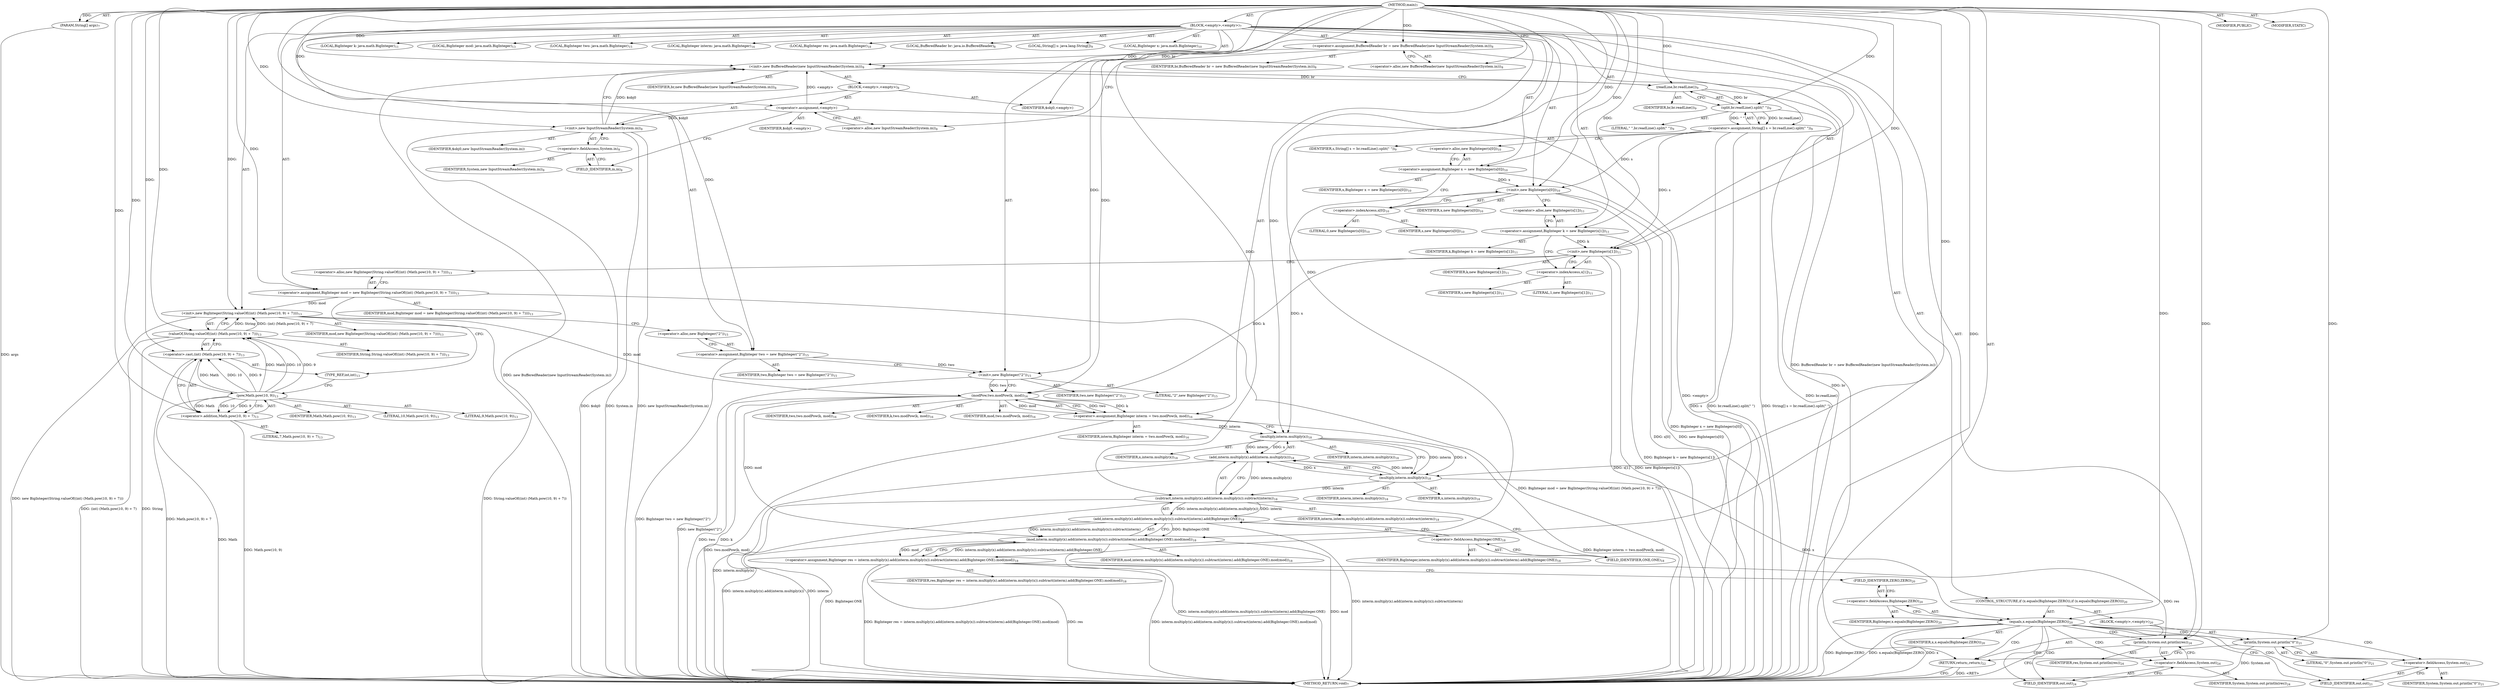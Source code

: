 digraph "main" {  
"27" [label = <(METHOD,main)<SUB>7</SUB>> ]
"28" [label = <(PARAM,String[] args)<SUB>7</SUB>> ]
"29" [label = <(BLOCK,&lt;empty&gt;,&lt;empty&gt;)<SUB>7</SUB>> ]
"4" [label = <(LOCAL,BufferedReader br: java.io.BufferedReader)<SUB>8</SUB>> ]
"30" [label = <(&lt;operator&gt;.assignment,BufferedReader br = new BufferedReader(new InputStreamReader(System.in)))<SUB>8</SUB>> ]
"31" [label = <(IDENTIFIER,br,BufferedReader br = new BufferedReader(new InputStreamReader(System.in)))<SUB>8</SUB>> ]
"32" [label = <(&lt;operator&gt;.alloc,new BufferedReader(new InputStreamReader(System.in)))<SUB>8</SUB>> ]
"33" [label = <(&lt;init&gt;,new BufferedReader(new InputStreamReader(System.in)))<SUB>8</SUB>> ]
"3" [label = <(IDENTIFIER,br,new BufferedReader(new InputStreamReader(System.in)))<SUB>8</SUB>> ]
"34" [label = <(BLOCK,&lt;empty&gt;,&lt;empty&gt;)<SUB>8</SUB>> ]
"35" [label = <(&lt;operator&gt;.assignment,&lt;empty&gt;)> ]
"36" [label = <(IDENTIFIER,$obj0,&lt;empty&gt;)> ]
"37" [label = <(&lt;operator&gt;.alloc,new InputStreamReader(System.in))<SUB>8</SUB>> ]
"38" [label = <(&lt;init&gt;,new InputStreamReader(System.in))<SUB>8</SUB>> ]
"39" [label = <(IDENTIFIER,$obj0,new InputStreamReader(System.in))> ]
"40" [label = <(&lt;operator&gt;.fieldAccess,System.in)<SUB>8</SUB>> ]
"41" [label = <(IDENTIFIER,System,new InputStreamReader(System.in))<SUB>8</SUB>> ]
"42" [label = <(FIELD_IDENTIFIER,in,in)<SUB>8</SUB>> ]
"43" [label = <(IDENTIFIER,$obj0,&lt;empty&gt;)> ]
"44" [label = <(LOCAL,String[] s: java.lang.String[])<SUB>9</SUB>> ]
"45" [label = <(&lt;operator&gt;.assignment,String[] s = br.readLine().split(&quot; &quot;))<SUB>9</SUB>> ]
"46" [label = <(IDENTIFIER,s,String[] s = br.readLine().split(&quot; &quot;))<SUB>9</SUB>> ]
"47" [label = <(split,br.readLine().split(&quot; &quot;))<SUB>9</SUB>> ]
"48" [label = <(readLine,br.readLine())<SUB>9</SUB>> ]
"49" [label = <(IDENTIFIER,br,br.readLine())<SUB>9</SUB>> ]
"50" [label = <(LITERAL,&quot; &quot;,br.readLine().split(&quot; &quot;))<SUB>9</SUB>> ]
"6" [label = <(LOCAL,BigInteger x: java.math.BigInteger)<SUB>10</SUB>> ]
"51" [label = <(&lt;operator&gt;.assignment,BigInteger x = new BigInteger(s[0]))<SUB>10</SUB>> ]
"52" [label = <(IDENTIFIER,x,BigInteger x = new BigInteger(s[0]))<SUB>10</SUB>> ]
"53" [label = <(&lt;operator&gt;.alloc,new BigInteger(s[0]))<SUB>10</SUB>> ]
"54" [label = <(&lt;init&gt;,new BigInteger(s[0]))<SUB>10</SUB>> ]
"5" [label = <(IDENTIFIER,x,new BigInteger(s[0]))<SUB>10</SUB>> ]
"55" [label = <(&lt;operator&gt;.indexAccess,s[0])<SUB>10</SUB>> ]
"56" [label = <(IDENTIFIER,s,new BigInteger(s[0]))<SUB>10</SUB>> ]
"57" [label = <(LITERAL,0,new BigInteger(s[0]))<SUB>10</SUB>> ]
"8" [label = <(LOCAL,BigInteger k: java.math.BigInteger)<SUB>11</SUB>> ]
"58" [label = <(&lt;operator&gt;.assignment,BigInteger k = new BigInteger(s[1]))<SUB>11</SUB>> ]
"59" [label = <(IDENTIFIER,k,BigInteger k = new BigInteger(s[1]))<SUB>11</SUB>> ]
"60" [label = <(&lt;operator&gt;.alloc,new BigInteger(s[1]))<SUB>11</SUB>> ]
"61" [label = <(&lt;init&gt;,new BigInteger(s[1]))<SUB>11</SUB>> ]
"7" [label = <(IDENTIFIER,k,new BigInteger(s[1]))<SUB>11</SUB>> ]
"62" [label = <(&lt;operator&gt;.indexAccess,s[1])<SUB>11</SUB>> ]
"63" [label = <(IDENTIFIER,s,new BigInteger(s[1]))<SUB>11</SUB>> ]
"64" [label = <(LITERAL,1,new BigInteger(s[1]))<SUB>11</SUB>> ]
"10" [label = <(LOCAL,BigInteger mod: java.math.BigInteger)<SUB>13</SUB>> ]
"65" [label = <(&lt;operator&gt;.assignment,BigInteger mod = new BigInteger(String.valueOf((int) (Math.pow(10, 9) + 7))))<SUB>13</SUB>> ]
"66" [label = <(IDENTIFIER,mod,BigInteger mod = new BigInteger(String.valueOf((int) (Math.pow(10, 9) + 7))))<SUB>13</SUB>> ]
"67" [label = <(&lt;operator&gt;.alloc,new BigInteger(String.valueOf((int) (Math.pow(10, 9) + 7))))<SUB>13</SUB>> ]
"68" [label = <(&lt;init&gt;,new BigInteger(String.valueOf((int) (Math.pow(10, 9) + 7))))<SUB>13</SUB>> ]
"9" [label = <(IDENTIFIER,mod,new BigInteger(String.valueOf((int) (Math.pow(10, 9) + 7))))<SUB>13</SUB>> ]
"69" [label = <(valueOf,String.valueOf((int) (Math.pow(10, 9) + 7)))<SUB>13</SUB>> ]
"70" [label = <(IDENTIFIER,String,String.valueOf((int) (Math.pow(10, 9) + 7)))<SUB>13</SUB>> ]
"71" [label = <(&lt;operator&gt;.cast,(int) (Math.pow(10, 9) + 7))<SUB>13</SUB>> ]
"72" [label = <(TYPE_REF,int,int)<SUB>13</SUB>> ]
"73" [label = <(&lt;operator&gt;.addition,Math.pow(10, 9) + 7)<SUB>13</SUB>> ]
"74" [label = <(pow,Math.pow(10, 9))<SUB>13</SUB>> ]
"75" [label = <(IDENTIFIER,Math,Math.pow(10, 9))<SUB>13</SUB>> ]
"76" [label = <(LITERAL,10,Math.pow(10, 9))<SUB>13</SUB>> ]
"77" [label = <(LITERAL,9,Math.pow(10, 9))<SUB>13</SUB>> ]
"78" [label = <(LITERAL,7,Math.pow(10, 9) + 7)<SUB>13</SUB>> ]
"12" [label = <(LOCAL,BigInteger two: java.math.BigInteger)<SUB>15</SUB>> ]
"79" [label = <(&lt;operator&gt;.assignment,BigInteger two = new BigInteger(&quot;2&quot;))<SUB>15</SUB>> ]
"80" [label = <(IDENTIFIER,two,BigInteger two = new BigInteger(&quot;2&quot;))<SUB>15</SUB>> ]
"81" [label = <(&lt;operator&gt;.alloc,new BigInteger(&quot;2&quot;))<SUB>15</SUB>> ]
"82" [label = <(&lt;init&gt;,new BigInteger(&quot;2&quot;))<SUB>15</SUB>> ]
"11" [label = <(IDENTIFIER,two,new BigInteger(&quot;2&quot;))<SUB>15</SUB>> ]
"83" [label = <(LITERAL,&quot;2&quot;,new BigInteger(&quot;2&quot;))<SUB>15</SUB>> ]
"84" [label = <(LOCAL,BigInteger interm: java.math.BigInteger)<SUB>16</SUB>> ]
"85" [label = <(&lt;operator&gt;.assignment,BigInteger interm = two.modPow(k, mod))<SUB>16</SUB>> ]
"86" [label = <(IDENTIFIER,interm,BigInteger interm = two.modPow(k, mod))<SUB>16</SUB>> ]
"87" [label = <(modPow,two.modPow(k, mod))<SUB>16</SUB>> ]
"88" [label = <(IDENTIFIER,two,two.modPow(k, mod))<SUB>16</SUB>> ]
"89" [label = <(IDENTIFIER,k,two.modPow(k, mod))<SUB>16</SUB>> ]
"90" [label = <(IDENTIFIER,mod,two.modPow(k, mod))<SUB>16</SUB>> ]
"91" [label = <(LOCAL,BigInteger res: java.math.BigInteger)<SUB>18</SUB>> ]
"92" [label = <(&lt;operator&gt;.assignment,BigInteger res = interm.multiply(x).add(interm.multiply(x)).subtract(interm).add(BigInteger.ONE).mod(mod))<SUB>18</SUB>> ]
"93" [label = <(IDENTIFIER,res,BigInteger res = interm.multiply(x).add(interm.multiply(x)).subtract(interm).add(BigInteger.ONE).mod(mod))<SUB>18</SUB>> ]
"94" [label = <(mod,interm.multiply(x).add(interm.multiply(x)).subtract(interm).add(BigInteger.ONE).mod(mod))<SUB>18</SUB>> ]
"95" [label = <(add,interm.multiply(x).add(interm.multiply(x)).subtract(interm).add(BigInteger.ONE))<SUB>18</SUB>> ]
"96" [label = <(subtract,interm.multiply(x).add(interm.multiply(x)).subtract(interm))<SUB>18</SUB>> ]
"97" [label = <(add,interm.multiply(x).add(interm.multiply(x)))<SUB>18</SUB>> ]
"98" [label = <(multiply,interm.multiply(x))<SUB>18</SUB>> ]
"99" [label = <(IDENTIFIER,interm,interm.multiply(x))<SUB>18</SUB>> ]
"100" [label = <(IDENTIFIER,x,interm.multiply(x))<SUB>18</SUB>> ]
"101" [label = <(multiply,interm.multiply(x))<SUB>18</SUB>> ]
"102" [label = <(IDENTIFIER,interm,interm.multiply(x))<SUB>18</SUB>> ]
"103" [label = <(IDENTIFIER,x,interm.multiply(x))<SUB>18</SUB>> ]
"104" [label = <(IDENTIFIER,interm,interm.multiply(x).add(interm.multiply(x)).subtract(interm))<SUB>18</SUB>> ]
"105" [label = <(&lt;operator&gt;.fieldAccess,BigInteger.ONE)<SUB>18</SUB>> ]
"106" [label = <(IDENTIFIER,BigInteger,interm.multiply(x).add(interm.multiply(x)).subtract(interm).add(BigInteger.ONE))<SUB>18</SUB>> ]
"107" [label = <(FIELD_IDENTIFIER,ONE,ONE)<SUB>18</SUB>> ]
"108" [label = <(IDENTIFIER,mod,interm.multiply(x).add(interm.multiply(x)).subtract(interm).add(BigInteger.ONE).mod(mod))<SUB>18</SUB>> ]
"109" [label = <(CONTROL_STRUCTURE,if (x.equals(BigInteger.ZERO)),if (x.equals(BigInteger.ZERO)))<SUB>20</SUB>> ]
"110" [label = <(equals,x.equals(BigInteger.ZERO))<SUB>20</SUB>> ]
"111" [label = <(IDENTIFIER,x,x.equals(BigInteger.ZERO))<SUB>20</SUB>> ]
"112" [label = <(&lt;operator&gt;.fieldAccess,BigInteger.ZERO)<SUB>20</SUB>> ]
"113" [label = <(IDENTIFIER,BigInteger,x.equals(BigInteger.ZERO))<SUB>20</SUB>> ]
"114" [label = <(FIELD_IDENTIFIER,ZERO,ZERO)<SUB>20</SUB>> ]
"115" [label = <(BLOCK,&lt;empty&gt;,&lt;empty&gt;)<SUB>20</SUB>> ]
"116" [label = <(println,System.out.println(&quot;0&quot;))<SUB>21</SUB>> ]
"117" [label = <(&lt;operator&gt;.fieldAccess,System.out)<SUB>21</SUB>> ]
"118" [label = <(IDENTIFIER,System,System.out.println(&quot;0&quot;))<SUB>21</SUB>> ]
"119" [label = <(FIELD_IDENTIFIER,out,out)<SUB>21</SUB>> ]
"120" [label = <(LITERAL,&quot;0&quot;,System.out.println(&quot;0&quot;))<SUB>21</SUB>> ]
"121" [label = <(RETURN,return;,return;)<SUB>22</SUB>> ]
"122" [label = <(println,System.out.println(res))<SUB>24</SUB>> ]
"123" [label = <(&lt;operator&gt;.fieldAccess,System.out)<SUB>24</SUB>> ]
"124" [label = <(IDENTIFIER,System,System.out.println(res))<SUB>24</SUB>> ]
"125" [label = <(FIELD_IDENTIFIER,out,out)<SUB>24</SUB>> ]
"126" [label = <(IDENTIFIER,res,System.out.println(res))<SUB>24</SUB>> ]
"127" [label = <(MODIFIER,PUBLIC)> ]
"128" [label = <(MODIFIER,STATIC)> ]
"129" [label = <(METHOD_RETURN,void)<SUB>7</SUB>> ]
  "27" -> "28"  [ label = "AST: "] 
  "27" -> "29"  [ label = "AST: "] 
  "27" -> "127"  [ label = "AST: "] 
  "27" -> "128"  [ label = "AST: "] 
  "27" -> "129"  [ label = "AST: "] 
  "29" -> "4"  [ label = "AST: "] 
  "29" -> "30"  [ label = "AST: "] 
  "29" -> "33"  [ label = "AST: "] 
  "29" -> "44"  [ label = "AST: "] 
  "29" -> "45"  [ label = "AST: "] 
  "29" -> "6"  [ label = "AST: "] 
  "29" -> "51"  [ label = "AST: "] 
  "29" -> "54"  [ label = "AST: "] 
  "29" -> "8"  [ label = "AST: "] 
  "29" -> "58"  [ label = "AST: "] 
  "29" -> "61"  [ label = "AST: "] 
  "29" -> "10"  [ label = "AST: "] 
  "29" -> "65"  [ label = "AST: "] 
  "29" -> "68"  [ label = "AST: "] 
  "29" -> "12"  [ label = "AST: "] 
  "29" -> "79"  [ label = "AST: "] 
  "29" -> "82"  [ label = "AST: "] 
  "29" -> "84"  [ label = "AST: "] 
  "29" -> "85"  [ label = "AST: "] 
  "29" -> "91"  [ label = "AST: "] 
  "29" -> "92"  [ label = "AST: "] 
  "29" -> "109"  [ label = "AST: "] 
  "29" -> "122"  [ label = "AST: "] 
  "30" -> "31"  [ label = "AST: "] 
  "30" -> "32"  [ label = "AST: "] 
  "33" -> "3"  [ label = "AST: "] 
  "33" -> "34"  [ label = "AST: "] 
  "34" -> "35"  [ label = "AST: "] 
  "34" -> "38"  [ label = "AST: "] 
  "34" -> "43"  [ label = "AST: "] 
  "35" -> "36"  [ label = "AST: "] 
  "35" -> "37"  [ label = "AST: "] 
  "38" -> "39"  [ label = "AST: "] 
  "38" -> "40"  [ label = "AST: "] 
  "40" -> "41"  [ label = "AST: "] 
  "40" -> "42"  [ label = "AST: "] 
  "45" -> "46"  [ label = "AST: "] 
  "45" -> "47"  [ label = "AST: "] 
  "47" -> "48"  [ label = "AST: "] 
  "47" -> "50"  [ label = "AST: "] 
  "48" -> "49"  [ label = "AST: "] 
  "51" -> "52"  [ label = "AST: "] 
  "51" -> "53"  [ label = "AST: "] 
  "54" -> "5"  [ label = "AST: "] 
  "54" -> "55"  [ label = "AST: "] 
  "55" -> "56"  [ label = "AST: "] 
  "55" -> "57"  [ label = "AST: "] 
  "58" -> "59"  [ label = "AST: "] 
  "58" -> "60"  [ label = "AST: "] 
  "61" -> "7"  [ label = "AST: "] 
  "61" -> "62"  [ label = "AST: "] 
  "62" -> "63"  [ label = "AST: "] 
  "62" -> "64"  [ label = "AST: "] 
  "65" -> "66"  [ label = "AST: "] 
  "65" -> "67"  [ label = "AST: "] 
  "68" -> "9"  [ label = "AST: "] 
  "68" -> "69"  [ label = "AST: "] 
  "69" -> "70"  [ label = "AST: "] 
  "69" -> "71"  [ label = "AST: "] 
  "71" -> "72"  [ label = "AST: "] 
  "71" -> "73"  [ label = "AST: "] 
  "73" -> "74"  [ label = "AST: "] 
  "73" -> "78"  [ label = "AST: "] 
  "74" -> "75"  [ label = "AST: "] 
  "74" -> "76"  [ label = "AST: "] 
  "74" -> "77"  [ label = "AST: "] 
  "79" -> "80"  [ label = "AST: "] 
  "79" -> "81"  [ label = "AST: "] 
  "82" -> "11"  [ label = "AST: "] 
  "82" -> "83"  [ label = "AST: "] 
  "85" -> "86"  [ label = "AST: "] 
  "85" -> "87"  [ label = "AST: "] 
  "87" -> "88"  [ label = "AST: "] 
  "87" -> "89"  [ label = "AST: "] 
  "87" -> "90"  [ label = "AST: "] 
  "92" -> "93"  [ label = "AST: "] 
  "92" -> "94"  [ label = "AST: "] 
  "94" -> "95"  [ label = "AST: "] 
  "94" -> "108"  [ label = "AST: "] 
  "95" -> "96"  [ label = "AST: "] 
  "95" -> "105"  [ label = "AST: "] 
  "96" -> "97"  [ label = "AST: "] 
  "96" -> "104"  [ label = "AST: "] 
  "97" -> "98"  [ label = "AST: "] 
  "97" -> "101"  [ label = "AST: "] 
  "98" -> "99"  [ label = "AST: "] 
  "98" -> "100"  [ label = "AST: "] 
  "101" -> "102"  [ label = "AST: "] 
  "101" -> "103"  [ label = "AST: "] 
  "105" -> "106"  [ label = "AST: "] 
  "105" -> "107"  [ label = "AST: "] 
  "109" -> "110"  [ label = "AST: "] 
  "109" -> "115"  [ label = "AST: "] 
  "110" -> "111"  [ label = "AST: "] 
  "110" -> "112"  [ label = "AST: "] 
  "112" -> "113"  [ label = "AST: "] 
  "112" -> "114"  [ label = "AST: "] 
  "115" -> "116"  [ label = "AST: "] 
  "115" -> "121"  [ label = "AST: "] 
  "116" -> "117"  [ label = "AST: "] 
  "116" -> "120"  [ label = "AST: "] 
  "117" -> "118"  [ label = "AST: "] 
  "117" -> "119"  [ label = "AST: "] 
  "122" -> "123"  [ label = "AST: "] 
  "122" -> "126"  [ label = "AST: "] 
  "123" -> "124"  [ label = "AST: "] 
  "123" -> "125"  [ label = "AST: "] 
  "30" -> "37"  [ label = "CFG: "] 
  "33" -> "48"  [ label = "CFG: "] 
  "45" -> "53"  [ label = "CFG: "] 
  "51" -> "55"  [ label = "CFG: "] 
  "54" -> "60"  [ label = "CFG: "] 
  "58" -> "62"  [ label = "CFG: "] 
  "61" -> "67"  [ label = "CFG: "] 
  "65" -> "72"  [ label = "CFG: "] 
  "68" -> "81"  [ label = "CFG: "] 
  "79" -> "82"  [ label = "CFG: "] 
  "82" -> "87"  [ label = "CFG: "] 
  "85" -> "98"  [ label = "CFG: "] 
  "92" -> "114"  [ label = "CFG: "] 
  "122" -> "129"  [ label = "CFG: "] 
  "32" -> "30"  [ label = "CFG: "] 
  "47" -> "45"  [ label = "CFG: "] 
  "53" -> "51"  [ label = "CFG: "] 
  "55" -> "54"  [ label = "CFG: "] 
  "60" -> "58"  [ label = "CFG: "] 
  "62" -> "61"  [ label = "CFG: "] 
  "67" -> "65"  [ label = "CFG: "] 
  "69" -> "68"  [ label = "CFG: "] 
  "81" -> "79"  [ label = "CFG: "] 
  "87" -> "85"  [ label = "CFG: "] 
  "94" -> "92"  [ label = "CFG: "] 
  "110" -> "119"  [ label = "CFG: "] 
  "110" -> "125"  [ label = "CFG: "] 
  "123" -> "122"  [ label = "CFG: "] 
  "35" -> "42"  [ label = "CFG: "] 
  "38" -> "33"  [ label = "CFG: "] 
  "48" -> "47"  [ label = "CFG: "] 
  "71" -> "69"  [ label = "CFG: "] 
  "95" -> "94"  [ label = "CFG: "] 
  "112" -> "110"  [ label = "CFG: "] 
  "116" -> "121"  [ label = "CFG: "] 
  "121" -> "129"  [ label = "CFG: "] 
  "125" -> "123"  [ label = "CFG: "] 
  "37" -> "35"  [ label = "CFG: "] 
  "40" -> "38"  [ label = "CFG: "] 
  "72" -> "74"  [ label = "CFG: "] 
  "73" -> "71"  [ label = "CFG: "] 
  "96" -> "107"  [ label = "CFG: "] 
  "105" -> "95"  [ label = "CFG: "] 
  "114" -> "112"  [ label = "CFG: "] 
  "117" -> "116"  [ label = "CFG: "] 
  "42" -> "40"  [ label = "CFG: "] 
  "74" -> "73"  [ label = "CFG: "] 
  "97" -> "96"  [ label = "CFG: "] 
  "107" -> "105"  [ label = "CFG: "] 
  "119" -> "117"  [ label = "CFG: "] 
  "98" -> "101"  [ label = "CFG: "] 
  "101" -> "97"  [ label = "CFG: "] 
  "27" -> "32"  [ label = "CFG: "] 
  "121" -> "129"  [ label = "DDG: &lt;RET&gt;"] 
  "28" -> "129"  [ label = "DDG: args"] 
  "30" -> "129"  [ label = "DDG: BufferedReader br = new BufferedReader(new InputStreamReader(System.in))"] 
  "35" -> "129"  [ label = "DDG: &lt;empty&gt;"] 
  "38" -> "129"  [ label = "DDG: $obj0"] 
  "38" -> "129"  [ label = "DDG: System.in"] 
  "38" -> "129"  [ label = "DDG: new InputStreamReader(System.in)"] 
  "33" -> "129"  [ label = "DDG: new BufferedReader(new InputStreamReader(System.in))"] 
  "45" -> "129"  [ label = "DDG: s"] 
  "48" -> "129"  [ label = "DDG: br"] 
  "47" -> "129"  [ label = "DDG: br.readLine()"] 
  "45" -> "129"  [ label = "DDG: br.readLine().split(&quot; &quot;)"] 
  "45" -> "129"  [ label = "DDG: String[] s = br.readLine().split(&quot; &quot;)"] 
  "51" -> "129"  [ label = "DDG: BigInteger x = new BigInteger(s[0])"] 
  "54" -> "129"  [ label = "DDG: s[0]"] 
  "54" -> "129"  [ label = "DDG: new BigInteger(s[0])"] 
  "58" -> "129"  [ label = "DDG: BigInteger k = new BigInteger(s[1])"] 
  "61" -> "129"  [ label = "DDG: s[1]"] 
  "61" -> "129"  [ label = "DDG: new BigInteger(s[1])"] 
  "65" -> "129"  [ label = "DDG: BigInteger mod = new BigInteger(String.valueOf((int) (Math.pow(10, 9) + 7)))"] 
  "73" -> "129"  [ label = "DDG: Math.pow(10, 9)"] 
  "71" -> "129"  [ label = "DDG: Math.pow(10, 9) + 7"] 
  "69" -> "129"  [ label = "DDG: (int) (Math.pow(10, 9) + 7)"] 
  "68" -> "129"  [ label = "DDG: String.valueOf((int) (Math.pow(10, 9) + 7))"] 
  "68" -> "129"  [ label = "DDG: new BigInteger(String.valueOf((int) (Math.pow(10, 9) + 7)))"] 
  "79" -> "129"  [ label = "DDG: BigInteger two = new BigInteger(&quot;2&quot;)"] 
  "82" -> "129"  [ label = "DDG: new BigInteger(&quot;2&quot;)"] 
  "87" -> "129"  [ label = "DDG: two"] 
  "87" -> "129"  [ label = "DDG: k"] 
  "85" -> "129"  [ label = "DDG: two.modPow(k, mod)"] 
  "85" -> "129"  [ label = "DDG: BigInteger interm = two.modPow(k, mod)"] 
  "92" -> "129"  [ label = "DDG: res"] 
  "97" -> "129"  [ label = "DDG: interm.multiply(x)"] 
  "96" -> "129"  [ label = "DDG: interm.multiply(x).add(interm.multiply(x))"] 
  "96" -> "129"  [ label = "DDG: interm"] 
  "95" -> "129"  [ label = "DDG: interm.multiply(x).add(interm.multiply(x)).subtract(interm)"] 
  "95" -> "129"  [ label = "DDG: BigInteger.ONE"] 
  "94" -> "129"  [ label = "DDG: interm.multiply(x).add(interm.multiply(x)).subtract(interm).add(BigInteger.ONE)"] 
  "94" -> "129"  [ label = "DDG: mod"] 
  "92" -> "129"  [ label = "DDG: interm.multiply(x).add(interm.multiply(x)).subtract(interm).add(BigInteger.ONE).mod(mod)"] 
  "92" -> "129"  [ label = "DDG: BigInteger res = interm.multiply(x).add(interm.multiply(x)).subtract(interm).add(BigInteger.ONE).mod(mod)"] 
  "110" -> "129"  [ label = "DDG: x"] 
  "110" -> "129"  [ label = "DDG: BigInteger.ZERO"] 
  "110" -> "129"  [ label = "DDG: x.equals(BigInteger.ZERO)"] 
  "116" -> "129"  [ label = "DDG: System.out"] 
  "74" -> "129"  [ label = "DDG: Math"] 
  "69" -> "129"  [ label = "DDG: String"] 
  "27" -> "28"  [ label = "DDG: "] 
  "27" -> "30"  [ label = "DDG: "] 
  "47" -> "45"  [ label = "DDG: br.readLine()"] 
  "47" -> "45"  [ label = "DDG: &quot; &quot;"] 
  "27" -> "51"  [ label = "DDG: "] 
  "27" -> "58"  [ label = "DDG: "] 
  "27" -> "65"  [ label = "DDG: "] 
  "27" -> "79"  [ label = "DDG: "] 
  "87" -> "85"  [ label = "DDG: two"] 
  "87" -> "85"  [ label = "DDG: k"] 
  "87" -> "85"  [ label = "DDG: mod"] 
  "94" -> "92"  [ label = "DDG: interm.multiply(x).add(interm.multiply(x)).subtract(interm).add(BigInteger.ONE)"] 
  "94" -> "92"  [ label = "DDG: mod"] 
  "30" -> "33"  [ label = "DDG: br"] 
  "27" -> "33"  [ label = "DDG: "] 
  "35" -> "33"  [ label = "DDG: &lt;empty&gt;"] 
  "38" -> "33"  [ label = "DDG: $obj0"] 
  "51" -> "54"  [ label = "DDG: x"] 
  "27" -> "54"  [ label = "DDG: "] 
  "45" -> "54"  [ label = "DDG: s"] 
  "58" -> "61"  [ label = "DDG: k"] 
  "27" -> "61"  [ label = "DDG: "] 
  "45" -> "61"  [ label = "DDG: s"] 
  "65" -> "68"  [ label = "DDG: mod"] 
  "27" -> "68"  [ label = "DDG: "] 
  "69" -> "68"  [ label = "DDG: String"] 
  "69" -> "68"  [ label = "DDG: (int) (Math.pow(10, 9) + 7)"] 
  "79" -> "82"  [ label = "DDG: two"] 
  "27" -> "82"  [ label = "DDG: "] 
  "92" -> "122"  [ label = "DDG: res"] 
  "27" -> "122"  [ label = "DDG: "] 
  "27" -> "35"  [ label = "DDG: "] 
  "27" -> "43"  [ label = "DDG: "] 
  "48" -> "47"  [ label = "DDG: br"] 
  "27" -> "47"  [ label = "DDG: "] 
  "27" -> "69"  [ label = "DDG: "] 
  "74" -> "69"  [ label = "DDG: Math"] 
  "74" -> "69"  [ label = "DDG: 10"] 
  "74" -> "69"  [ label = "DDG: 9"] 
  "82" -> "87"  [ label = "DDG: two"] 
  "27" -> "87"  [ label = "DDG: "] 
  "61" -> "87"  [ label = "DDG: k"] 
  "68" -> "87"  [ label = "DDG: mod"] 
  "95" -> "94"  [ label = "DDG: interm.multiply(x).add(interm.multiply(x)).subtract(interm)"] 
  "95" -> "94"  [ label = "DDG: BigInteger.ONE"] 
  "87" -> "94"  [ label = "DDG: mod"] 
  "27" -> "94"  [ label = "DDG: "] 
  "101" -> "110"  [ label = "DDG: x"] 
  "27" -> "110"  [ label = "DDG: "] 
  "27" -> "121"  [ label = "DDG: "] 
  "35" -> "38"  [ label = "DDG: $obj0"] 
  "27" -> "38"  [ label = "DDG: "] 
  "33" -> "48"  [ label = "DDG: br"] 
  "27" -> "48"  [ label = "DDG: "] 
  "27" -> "71"  [ label = "DDG: "] 
  "74" -> "71"  [ label = "DDG: Math"] 
  "74" -> "71"  [ label = "DDG: 10"] 
  "74" -> "71"  [ label = "DDG: 9"] 
  "96" -> "95"  [ label = "DDG: interm.multiply(x).add(interm.multiply(x))"] 
  "96" -> "95"  [ label = "DDG: interm"] 
  "27" -> "116"  [ label = "DDG: "] 
  "74" -> "73"  [ label = "DDG: Math"] 
  "74" -> "73"  [ label = "DDG: 10"] 
  "74" -> "73"  [ label = "DDG: 9"] 
  "27" -> "73"  [ label = "DDG: "] 
  "97" -> "96"  [ label = "DDG: interm.multiply(x)"] 
  "101" -> "96"  [ label = "DDG: interm"] 
  "27" -> "96"  [ label = "DDG: "] 
  "27" -> "74"  [ label = "DDG: "] 
  "98" -> "97"  [ label = "DDG: interm"] 
  "98" -> "97"  [ label = "DDG: x"] 
  "101" -> "97"  [ label = "DDG: interm"] 
  "101" -> "97"  [ label = "DDG: x"] 
  "85" -> "98"  [ label = "DDG: interm"] 
  "27" -> "98"  [ label = "DDG: "] 
  "54" -> "98"  [ label = "DDG: x"] 
  "98" -> "101"  [ label = "DDG: interm"] 
  "27" -> "101"  [ label = "DDG: "] 
  "98" -> "101"  [ label = "DDG: x"] 
  "110" -> "125"  [ label = "CDG: "] 
  "110" -> "119"  [ label = "CDG: "] 
  "110" -> "121"  [ label = "CDG: "] 
  "110" -> "117"  [ label = "CDG: "] 
  "110" -> "116"  [ label = "CDG: "] 
  "110" -> "122"  [ label = "CDG: "] 
  "110" -> "123"  [ label = "CDG: "] 
}
